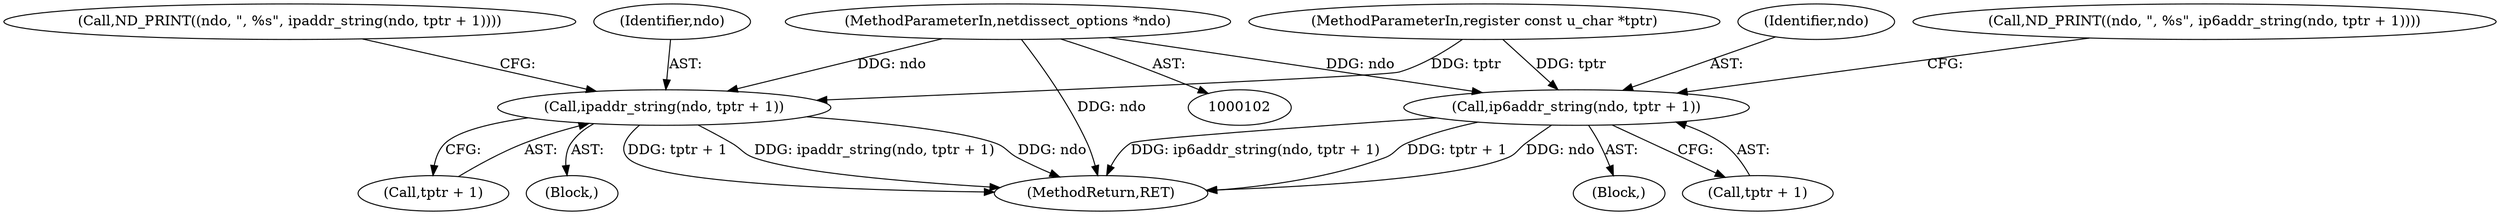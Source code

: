 digraph "0_tcpdump_5d340a5ca6e420a70297cdbdf777333f18bfdab7@pointer" {
"1000103" [label="(MethodParameterIn,netdissect_options *ndo)"];
"1000135" [label="(Call,ipaddr_string(ndo, tptr + 1))"];
"1000147" [label="(Call,ip6addr_string(ndo, tptr + 1))"];
"1000133" [label="(Block,)"];
"1000135" [label="(Call,ipaddr_string(ndo, tptr + 1))"];
"1000148" [label="(Identifier,ndo)"];
"1000145" [label="(Block,)"];
"1000149" [label="(Call,tptr + 1)"];
"1000130" [label="(Call,ND_PRINT((ndo, \", %s\", ipaddr_string(ndo, tptr + 1))))"];
"1000104" [label="(MethodParameterIn,register const u_char *tptr)"];
"1000142" [label="(Call,ND_PRINT((ndo, \", %s\", ip6addr_string(ndo, tptr + 1))))"];
"1000147" [label="(Call,ip6addr_string(ndo, tptr + 1))"];
"1000103" [label="(MethodParameterIn,netdissect_options *ndo)"];
"1000160" [label="(MethodReturn,RET)"];
"1000136" [label="(Identifier,ndo)"];
"1000137" [label="(Call,tptr + 1)"];
"1000103" -> "1000102"  [label="AST: "];
"1000103" -> "1000160"  [label="DDG: ndo"];
"1000103" -> "1000135"  [label="DDG: ndo"];
"1000103" -> "1000147"  [label="DDG: ndo"];
"1000135" -> "1000133"  [label="AST: "];
"1000135" -> "1000137"  [label="CFG: "];
"1000136" -> "1000135"  [label="AST: "];
"1000137" -> "1000135"  [label="AST: "];
"1000130" -> "1000135"  [label="CFG: "];
"1000135" -> "1000160"  [label="DDG: ipaddr_string(ndo, tptr + 1)"];
"1000135" -> "1000160"  [label="DDG: ndo"];
"1000135" -> "1000160"  [label="DDG: tptr + 1"];
"1000104" -> "1000135"  [label="DDG: tptr"];
"1000147" -> "1000145"  [label="AST: "];
"1000147" -> "1000149"  [label="CFG: "];
"1000148" -> "1000147"  [label="AST: "];
"1000149" -> "1000147"  [label="AST: "];
"1000142" -> "1000147"  [label="CFG: "];
"1000147" -> "1000160"  [label="DDG: tptr + 1"];
"1000147" -> "1000160"  [label="DDG: ndo"];
"1000147" -> "1000160"  [label="DDG: ip6addr_string(ndo, tptr + 1)"];
"1000104" -> "1000147"  [label="DDG: tptr"];
}
